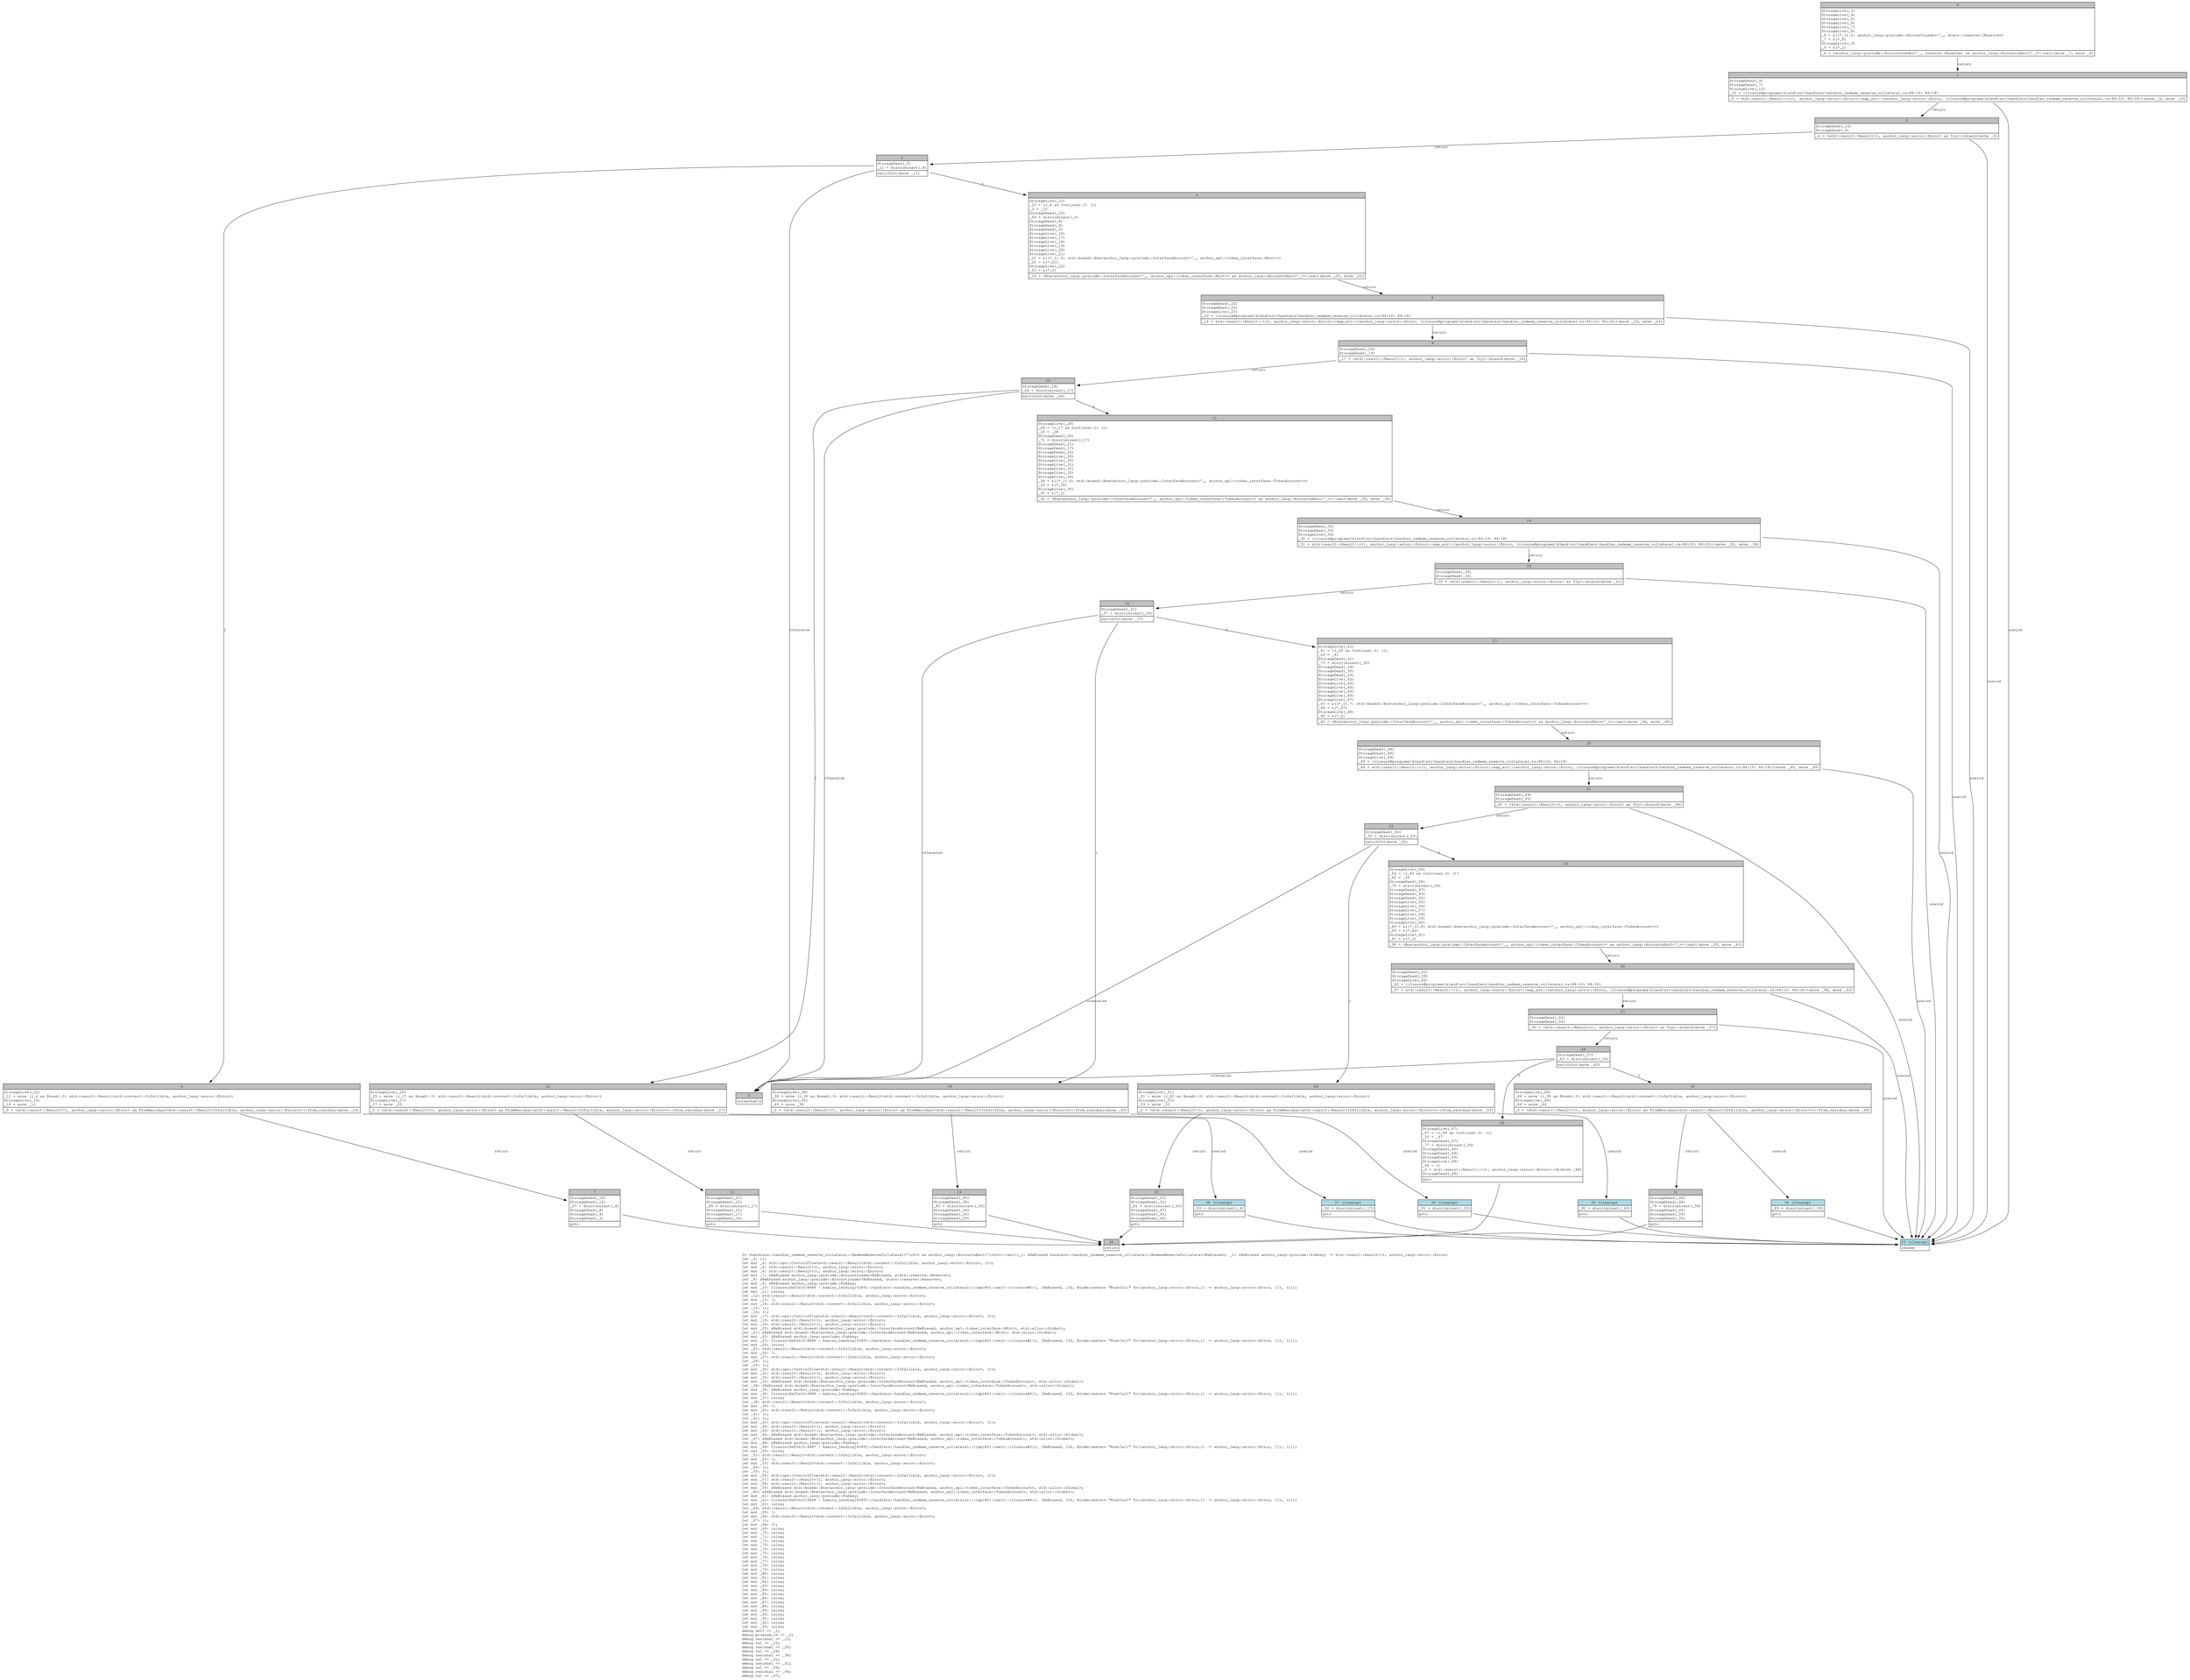 digraph Mir_0_4883 {
    graph [fontname="Courier, monospace"];
    node [fontname="Courier, monospace"];
    edge [fontname="Courier, monospace"];
    label=<fn &lt;handlers::handler_redeem_reserve_collateral::RedeemReserveCollateral&lt;'info&gt; as anchor_lang::AccountsExit&lt;'info&gt;&gt;::exit(_1: &amp;ReErased handlers::handler_redeem_reserve_collateral::RedeemReserveCollateral&lt;ReErased&gt;, _2: &amp;ReErased anchor_lang::prelude::Pubkey) -&gt; std::result::Result&lt;(), anchor_lang::error::Error&gt;<br align="left"/>let _3: ();<br align="left"/>let mut _4: std::ops::ControlFlow&lt;std::result::Result&lt;std::convert::Infallible, anchor_lang::error::Error&gt;, ()&gt;;<br align="left"/>let mut _5: std::result::Result&lt;(), anchor_lang::error::Error&gt;;<br align="left"/>let mut _6: std::result::Result&lt;(), anchor_lang::error::Error&gt;;<br align="left"/>let mut _7: &amp;ReErased anchor_lang::prelude::AccountLoader&lt;ReErased, state::reserve::Reserve&gt;;<br align="left"/>let _8: &amp;ReErased anchor_lang::prelude::AccountLoader&lt;ReErased, state::reserve::Reserve&gt;;<br align="left"/>let mut _9: &amp;ReErased anchor_lang::prelude::Pubkey;<br align="left"/>let mut _10: Closure(DefId(0:4884 ~ kamino_lending[6389]::handlers::handler_redeem_reserve_collateral::{impl#3}::exit::{closure#0}), [ReErased, i32, Binder(extern &quot;RustCall&quot; fn((anchor_lang::error::Error,)) -&gt; anchor_lang::error::Error, []), ()]);<br align="left"/>let mut _11: isize;<br align="left"/>let _12: std::result::Result&lt;std::convert::Infallible, anchor_lang::error::Error&gt;;<br align="left"/>let mut _13: !;<br align="left"/>let mut _14: std::result::Result&lt;std::convert::Infallible, anchor_lang::error::Error&gt;;<br align="left"/>let _15: ();<br align="left"/>let _16: ();<br align="left"/>let mut _17: std::ops::ControlFlow&lt;std::result::Result&lt;std::convert::Infallible, anchor_lang::error::Error&gt;, ()&gt;;<br align="left"/>let mut _18: std::result::Result&lt;(), anchor_lang::error::Error&gt;;<br align="left"/>let mut _19: std::result::Result&lt;(), anchor_lang::error::Error&gt;;<br align="left"/>let mut _20: &amp;ReErased std::boxed::Box&lt;anchor_lang::prelude::InterfaceAccount&lt;ReErased, anchor_spl::token_interface::Mint&gt;, std::alloc::Global&gt;;<br align="left"/>let _21: &amp;ReErased std::boxed::Box&lt;anchor_lang::prelude::InterfaceAccount&lt;ReErased, anchor_spl::token_interface::Mint&gt;, std::alloc::Global&gt;;<br align="left"/>let mut _22: &amp;ReErased anchor_lang::prelude::Pubkey;<br align="left"/>let mut _23: Closure(DefId(0:4885 ~ kamino_lending[6389]::handlers::handler_redeem_reserve_collateral::{impl#3}::exit::{closure#1}), [ReErased, i32, Binder(extern &quot;RustCall&quot; fn((anchor_lang::error::Error,)) -&gt; anchor_lang::error::Error, []), ()]);<br align="left"/>let mut _24: isize;<br align="left"/>let _25: std::result::Result&lt;std::convert::Infallible, anchor_lang::error::Error&gt;;<br align="left"/>let mut _26: !;<br align="left"/>let mut _27: std::result::Result&lt;std::convert::Infallible, anchor_lang::error::Error&gt;;<br align="left"/>let _28: ();<br align="left"/>let _29: ();<br align="left"/>let mut _30: std::ops::ControlFlow&lt;std::result::Result&lt;std::convert::Infallible, anchor_lang::error::Error&gt;, ()&gt;;<br align="left"/>let mut _31: std::result::Result&lt;(), anchor_lang::error::Error&gt;;<br align="left"/>let mut _32: std::result::Result&lt;(), anchor_lang::error::Error&gt;;<br align="left"/>let mut _33: &amp;ReErased std::boxed::Box&lt;anchor_lang::prelude::InterfaceAccount&lt;ReErased, anchor_spl::token_interface::TokenAccount&gt;, std::alloc::Global&gt;;<br align="left"/>let _34: &amp;ReErased std::boxed::Box&lt;anchor_lang::prelude::InterfaceAccount&lt;ReErased, anchor_spl::token_interface::TokenAccount&gt;, std::alloc::Global&gt;;<br align="left"/>let mut _35: &amp;ReErased anchor_lang::prelude::Pubkey;<br align="left"/>let mut _36: Closure(DefId(0:4886 ~ kamino_lending[6389]::handlers::handler_redeem_reserve_collateral::{impl#3}::exit::{closure#2}), [ReErased, i32, Binder(extern &quot;RustCall&quot; fn((anchor_lang::error::Error,)) -&gt; anchor_lang::error::Error, []), ()]);<br align="left"/>let mut _37: isize;<br align="left"/>let _38: std::result::Result&lt;std::convert::Infallible, anchor_lang::error::Error&gt;;<br align="left"/>let mut _39: !;<br align="left"/>let mut _40: std::result::Result&lt;std::convert::Infallible, anchor_lang::error::Error&gt;;<br align="left"/>let _41: ();<br align="left"/>let _42: ();<br align="left"/>let mut _43: std::ops::ControlFlow&lt;std::result::Result&lt;std::convert::Infallible, anchor_lang::error::Error&gt;, ()&gt;;<br align="left"/>let mut _44: std::result::Result&lt;(), anchor_lang::error::Error&gt;;<br align="left"/>let mut _45: std::result::Result&lt;(), anchor_lang::error::Error&gt;;<br align="left"/>let mut _46: &amp;ReErased std::boxed::Box&lt;anchor_lang::prelude::InterfaceAccount&lt;ReErased, anchor_spl::token_interface::TokenAccount&gt;, std::alloc::Global&gt;;<br align="left"/>let _47: &amp;ReErased std::boxed::Box&lt;anchor_lang::prelude::InterfaceAccount&lt;ReErased, anchor_spl::token_interface::TokenAccount&gt;, std::alloc::Global&gt;;<br align="left"/>let mut _48: &amp;ReErased anchor_lang::prelude::Pubkey;<br align="left"/>let mut _49: Closure(DefId(0:4887 ~ kamino_lending[6389]::handlers::handler_redeem_reserve_collateral::{impl#3}::exit::{closure#3}), [ReErased, i32, Binder(extern &quot;RustCall&quot; fn((anchor_lang::error::Error,)) -&gt; anchor_lang::error::Error, []), ()]);<br align="left"/>let mut _50: isize;<br align="left"/>let _51: std::result::Result&lt;std::convert::Infallible, anchor_lang::error::Error&gt;;<br align="left"/>let mut _52: !;<br align="left"/>let mut _53: std::result::Result&lt;std::convert::Infallible, anchor_lang::error::Error&gt;;<br align="left"/>let _54: ();<br align="left"/>let _55: ();<br align="left"/>let mut _56: std::ops::ControlFlow&lt;std::result::Result&lt;std::convert::Infallible, anchor_lang::error::Error&gt;, ()&gt;;<br align="left"/>let mut _57: std::result::Result&lt;(), anchor_lang::error::Error&gt;;<br align="left"/>let mut _58: std::result::Result&lt;(), anchor_lang::error::Error&gt;;<br align="left"/>let mut _59: &amp;ReErased std::boxed::Box&lt;anchor_lang::prelude::InterfaceAccount&lt;ReErased, anchor_spl::token_interface::TokenAccount&gt;, std::alloc::Global&gt;;<br align="left"/>let _60: &amp;ReErased std::boxed::Box&lt;anchor_lang::prelude::InterfaceAccount&lt;ReErased, anchor_spl::token_interface::TokenAccount&gt;, std::alloc::Global&gt;;<br align="left"/>let mut _61: &amp;ReErased anchor_lang::prelude::Pubkey;<br align="left"/>let mut _62: Closure(DefId(0:4888 ~ kamino_lending[6389]::handlers::handler_redeem_reserve_collateral::{impl#3}::exit::{closure#4}), [ReErased, i32, Binder(extern &quot;RustCall&quot; fn((anchor_lang::error::Error,)) -&gt; anchor_lang::error::Error, []), ()]);<br align="left"/>let mut _63: isize;<br align="left"/>let _64: std::result::Result&lt;std::convert::Infallible, anchor_lang::error::Error&gt;;<br align="left"/>let mut _65: !;<br align="left"/>let mut _66: std::result::Result&lt;std::convert::Infallible, anchor_lang::error::Error&gt;;<br align="left"/>let _67: ();<br align="left"/>let mut _68: ();<br align="left"/>let mut _69: isize;<br align="left"/>let mut _70: isize;<br align="left"/>let mut _71: isize;<br align="left"/>let mut _72: isize;<br align="left"/>let mut _73: isize;<br align="left"/>let mut _74: isize;<br align="left"/>let mut _75: isize;<br align="left"/>let mut _76: isize;<br align="left"/>let mut _77: isize;<br align="left"/>let mut _78: isize;<br align="left"/>let mut _79: isize;<br align="left"/>let mut _80: isize;<br align="left"/>let mut _81: isize;<br align="left"/>let mut _82: isize;<br align="left"/>let mut _83: isize;<br align="left"/>let mut _84: isize;<br align="left"/>let mut _85: isize;<br align="left"/>let mut _86: isize;<br align="left"/>let mut _87: isize;<br align="left"/>let mut _88: isize;<br align="left"/>let mut _89: isize;<br align="left"/>let mut _90: isize;<br align="left"/>let mut _91: isize;<br align="left"/>let mut _92: isize;<br align="left"/>let mut _93: isize;<br align="left"/>debug self =&gt; _1;<br align="left"/>debug program_id =&gt; _2;<br align="left"/>debug residual =&gt; _12;<br align="left"/>debug val =&gt; _15;<br align="left"/>debug residual =&gt; _25;<br align="left"/>debug val =&gt; _28;<br align="left"/>debug residual =&gt; _38;<br align="left"/>debug val =&gt; _41;<br align="left"/>debug residual =&gt; _51;<br align="left"/>debug val =&gt; _54;<br align="left"/>debug residual =&gt; _64;<br align="left"/>debug val =&gt; _67;<br align="left"/>>;
    bb0__0_4883 [shape="none", label=<<table border="0" cellborder="1" cellspacing="0"><tr><td bgcolor="gray" align="center" colspan="1">0</td></tr><tr><td align="left" balign="left">StorageLive(_3)<br/>StorageLive(_4)<br/>StorageLive(_5)<br/>StorageLive(_6)<br/>StorageLive(_7)<br/>StorageLive(_8)<br/>_8 = &amp;((*_1).2: anchor_lang::prelude::AccountLoader&lt;'_, state::reserve::Reserve&gt;)<br/>_7 = &amp;(*_8)<br/>StorageLive(_9)<br/>_9 = &amp;(*_2)<br/></td></tr><tr><td align="left">_6 = &lt;anchor_lang::prelude::AccountLoader&lt;'_, reserve::Reserve&gt; as anchor_lang::AccountsExit&lt;'_&gt;&gt;::exit(move _7, move _9)</td></tr></table>>];
    bb1__0_4883 [shape="none", label=<<table border="0" cellborder="1" cellspacing="0"><tr><td bgcolor="gray" align="center" colspan="1">1</td></tr><tr><td align="left" balign="left">StorageDead(_9)<br/>StorageDead(_7)<br/>StorageLive(_10)<br/>_10 = {closure@programs\klend\src\handlers\handler_redeem_reserve_collateral.rs:84:10: 84:18}<br/></td></tr><tr><td align="left">_5 = std::result::Result::&lt;(), anchor_lang::error::Error&gt;::map_err::&lt;anchor_lang::error::Error, {closure@programs\klend\src\handlers\handler_redeem_reserve_collateral.rs:84:10: 84:18}&gt;(move _6, move _10)</td></tr></table>>];
    bb2__0_4883 [shape="none", label=<<table border="0" cellborder="1" cellspacing="0"><tr><td bgcolor="gray" align="center" colspan="1">2</td></tr><tr><td align="left" balign="left">StorageDead(_10)<br/>StorageDead(_6)<br/></td></tr><tr><td align="left">_4 = &lt;std::result::Result&lt;(), anchor_lang::error::Error&gt; as Try&gt;::branch(move _5)</td></tr></table>>];
    bb3__0_4883 [shape="none", label=<<table border="0" cellborder="1" cellspacing="0"><tr><td bgcolor="gray" align="center" colspan="1">3</td></tr><tr><td align="left" balign="left">StorageDead(_5)<br/>_11 = discriminant(_4)<br/></td></tr><tr><td align="left">switchInt(move _11)</td></tr></table>>];
    bb4__0_4883 [shape="none", label=<<table border="0" cellborder="1" cellspacing="0"><tr><td bgcolor="gray" align="center" colspan="1">4</td></tr><tr><td align="left" balign="left">StorageLive(_15)<br/>_15 = ((_4 as Continue).0: ())<br/>_3 = _15<br/>StorageDead(_15)<br/>_69 = discriminant(_4)<br/>StorageDead(_8)<br/>StorageDead(_4)<br/>StorageDead(_3)<br/>StorageLive(_16)<br/>StorageLive(_17)<br/>StorageLive(_18)<br/>StorageLive(_19)<br/>StorageLive(_20)<br/>StorageLive(_21)<br/>_21 = &amp;((*_1).5: std::boxed::Box&lt;anchor_lang::prelude::InterfaceAccount&lt;'_, anchor_spl::token_interface::Mint&gt;&gt;)<br/>_20 = &amp;(*_21)<br/>StorageLive(_22)<br/>_22 = &amp;(*_2)<br/></td></tr><tr><td align="left">_19 = &lt;Box&lt;anchor_lang::prelude::InterfaceAccount&lt;'_, anchor_spl::token_interface::Mint&gt;&gt; as anchor_lang::AccountsExit&lt;'_&gt;&gt;::exit(move _20, move _22)</td></tr></table>>];
    bb5__0_4883 [shape="none", label=<<table border="0" cellborder="1" cellspacing="0"><tr><td bgcolor="gray" align="center" colspan="1">5</td></tr><tr><td align="left">unreachable</td></tr></table>>];
    bb6__0_4883 [shape="none", label=<<table border="0" cellborder="1" cellspacing="0"><tr><td bgcolor="gray" align="center" colspan="1">6</td></tr><tr><td align="left" balign="left">StorageLive(_12)<br/>_12 = move ((_4 as Break).0: std::result::Result&lt;std::convert::Infallible, anchor_lang::error::Error&gt;)<br/>StorageLive(_14)<br/>_14 = move _12<br/></td></tr><tr><td align="left">_0 = &lt;std::result::Result&lt;(), anchor_lang::error::Error&gt; as FromResidual&lt;std::result::Result&lt;Infallible, anchor_lang::error::Error&gt;&gt;&gt;::from_residual(move _14)</td></tr></table>>];
    bb7__0_4883 [shape="none", label=<<table border="0" cellborder="1" cellspacing="0"><tr><td bgcolor="gray" align="center" colspan="1">7</td></tr><tr><td align="left" balign="left">StorageDead(_14)<br/>StorageDead(_12)<br/>_87 = discriminant(_4)<br/>StorageDead(_8)<br/>StorageDead(_4)<br/>StorageDead(_3)<br/></td></tr><tr><td align="left">goto</td></tr></table>>];
    bb8__0_4883 [shape="none", label=<<table border="0" cellborder="1" cellspacing="0"><tr><td bgcolor="gray" align="center" colspan="1">8</td></tr><tr><td align="left" balign="left">StorageDead(_22)<br/>StorageDead(_20)<br/>StorageLive(_23)<br/>_23 = {closure@programs\klend\src\handlers\handler_redeem_reserve_collateral.rs:84:10: 84:18}<br/></td></tr><tr><td align="left">_18 = std::result::Result::&lt;(), anchor_lang::error::Error&gt;::map_err::&lt;anchor_lang::error::Error, {closure@programs\klend\src\handlers\handler_redeem_reserve_collateral.rs:84:10: 84:18}&gt;(move _19, move _23)</td></tr></table>>];
    bb9__0_4883 [shape="none", label=<<table border="0" cellborder="1" cellspacing="0"><tr><td bgcolor="gray" align="center" colspan="1">9</td></tr><tr><td align="left" balign="left">StorageDead(_23)<br/>StorageDead(_19)<br/></td></tr><tr><td align="left">_17 = &lt;std::result::Result&lt;(), anchor_lang::error::Error&gt; as Try&gt;::branch(move _18)</td></tr></table>>];
    bb10__0_4883 [shape="none", label=<<table border="0" cellborder="1" cellspacing="0"><tr><td bgcolor="gray" align="center" colspan="1">10</td></tr><tr><td align="left" balign="left">StorageDead(_18)<br/>_24 = discriminant(_17)<br/></td></tr><tr><td align="left">switchInt(move _24)</td></tr></table>>];
    bb11__0_4883 [shape="none", label=<<table border="0" cellborder="1" cellspacing="0"><tr><td bgcolor="gray" align="center" colspan="1">11</td></tr><tr><td align="left" balign="left">StorageLive(_28)<br/>_28 = ((_17 as Continue).0: ())<br/>_16 = _28<br/>StorageDead(_28)<br/>_71 = discriminant(_17)<br/>StorageDead(_21)<br/>StorageDead(_17)<br/>StorageDead(_16)<br/>StorageLive(_29)<br/>StorageLive(_30)<br/>StorageLive(_31)<br/>StorageLive(_32)<br/>StorageLive(_33)<br/>StorageLive(_34)<br/>_34 = &amp;((*_1).6: std::boxed::Box&lt;anchor_lang::prelude::InterfaceAccount&lt;'_, anchor_spl::token_interface::TokenAccount&gt;&gt;)<br/>_33 = &amp;(*_34)<br/>StorageLive(_35)<br/>_35 = &amp;(*_2)<br/></td></tr><tr><td align="left">_32 = &lt;Box&lt;anchor_lang::prelude::InterfaceAccount&lt;'_, anchor_spl::token_interface::TokenAccount&gt;&gt; as anchor_lang::AccountsExit&lt;'_&gt;&gt;::exit(move _33, move _35)</td></tr></table>>];
    bb12__0_4883 [shape="none", label=<<table border="0" cellborder="1" cellspacing="0"><tr><td bgcolor="gray" align="center" colspan="1">12</td></tr><tr><td align="left" balign="left">StorageLive(_25)<br/>_25 = move ((_17 as Break).0: std::result::Result&lt;std::convert::Infallible, anchor_lang::error::Error&gt;)<br/>StorageLive(_27)<br/>_27 = move _25<br/></td></tr><tr><td align="left">_0 = &lt;std::result::Result&lt;(), anchor_lang::error::Error&gt; as FromResidual&lt;std::result::Result&lt;Infallible, anchor_lang::error::Error&gt;&gt;&gt;::from_residual(move _27)</td></tr></table>>];
    bb13__0_4883 [shape="none", label=<<table border="0" cellborder="1" cellspacing="0"><tr><td bgcolor="gray" align="center" colspan="1">13</td></tr><tr><td align="left" balign="left">StorageDead(_27)<br/>StorageDead(_25)<br/>_85 = discriminant(_17)<br/>StorageDead(_21)<br/>StorageDead(_17)<br/>StorageDead(_16)<br/></td></tr><tr><td align="left">goto</td></tr></table>>];
    bb14__0_4883 [shape="none", label=<<table border="0" cellborder="1" cellspacing="0"><tr><td bgcolor="gray" align="center" colspan="1">14</td></tr><tr><td align="left" balign="left">StorageDead(_35)<br/>StorageDead(_33)<br/>StorageLive(_36)<br/>_36 = {closure@programs\klend\src\handlers\handler_redeem_reserve_collateral.rs:84:10: 84:18}<br/></td></tr><tr><td align="left">_31 = std::result::Result::&lt;(), anchor_lang::error::Error&gt;::map_err::&lt;anchor_lang::error::Error, {closure@programs\klend\src\handlers\handler_redeem_reserve_collateral.rs:84:10: 84:18}&gt;(move _32, move _36)</td></tr></table>>];
    bb15__0_4883 [shape="none", label=<<table border="0" cellborder="1" cellspacing="0"><tr><td bgcolor="gray" align="center" colspan="1">15</td></tr><tr><td align="left" balign="left">StorageDead(_36)<br/>StorageDead(_32)<br/></td></tr><tr><td align="left">_30 = &lt;std::result::Result&lt;(), anchor_lang::error::Error&gt; as Try&gt;::branch(move _31)</td></tr></table>>];
    bb16__0_4883 [shape="none", label=<<table border="0" cellborder="1" cellspacing="0"><tr><td bgcolor="gray" align="center" colspan="1">16</td></tr><tr><td align="left" balign="left">StorageDead(_31)<br/>_37 = discriminant(_30)<br/></td></tr><tr><td align="left">switchInt(move _37)</td></tr></table>>];
    bb17__0_4883 [shape="none", label=<<table border="0" cellborder="1" cellspacing="0"><tr><td bgcolor="gray" align="center" colspan="1">17</td></tr><tr><td align="left" balign="left">StorageLive(_41)<br/>_41 = ((_30 as Continue).0: ())<br/>_29 = _41<br/>StorageDead(_41)<br/>_73 = discriminant(_30)<br/>StorageDead(_34)<br/>StorageDead(_30)<br/>StorageDead(_29)<br/>StorageLive(_42)<br/>StorageLive(_43)<br/>StorageLive(_44)<br/>StorageLive(_45)<br/>StorageLive(_46)<br/>StorageLive(_47)<br/>_47 = &amp;((*_1).7: std::boxed::Box&lt;anchor_lang::prelude::InterfaceAccount&lt;'_, anchor_spl::token_interface::TokenAccount&gt;&gt;)<br/>_46 = &amp;(*_47)<br/>StorageLive(_48)<br/>_48 = &amp;(*_2)<br/></td></tr><tr><td align="left">_45 = &lt;Box&lt;anchor_lang::prelude::InterfaceAccount&lt;'_, anchor_spl::token_interface::TokenAccount&gt;&gt; as anchor_lang::AccountsExit&lt;'_&gt;&gt;::exit(move _46, move _48)</td></tr></table>>];
    bb18__0_4883 [shape="none", label=<<table border="0" cellborder="1" cellspacing="0"><tr><td bgcolor="gray" align="center" colspan="1">18</td></tr><tr><td align="left" balign="left">StorageLive(_38)<br/>_38 = move ((_30 as Break).0: std::result::Result&lt;std::convert::Infallible, anchor_lang::error::Error&gt;)<br/>StorageLive(_40)<br/>_40 = move _38<br/></td></tr><tr><td align="left">_0 = &lt;std::result::Result&lt;(), anchor_lang::error::Error&gt; as FromResidual&lt;std::result::Result&lt;Infallible, anchor_lang::error::Error&gt;&gt;&gt;::from_residual(move _40)</td></tr></table>>];
    bb19__0_4883 [shape="none", label=<<table border="0" cellborder="1" cellspacing="0"><tr><td bgcolor="gray" align="center" colspan="1">19</td></tr><tr><td align="left" balign="left">StorageDead(_40)<br/>StorageDead(_38)<br/>_83 = discriminant(_30)<br/>StorageDead(_34)<br/>StorageDead(_30)<br/>StorageDead(_29)<br/></td></tr><tr><td align="left">goto</td></tr></table>>];
    bb20__0_4883 [shape="none", label=<<table border="0" cellborder="1" cellspacing="0"><tr><td bgcolor="gray" align="center" colspan="1">20</td></tr><tr><td align="left" balign="left">StorageDead(_48)<br/>StorageDead(_46)<br/>StorageLive(_49)<br/>_49 = {closure@programs\klend\src\handlers\handler_redeem_reserve_collateral.rs:84:10: 84:18}<br/></td></tr><tr><td align="left">_44 = std::result::Result::&lt;(), anchor_lang::error::Error&gt;::map_err::&lt;anchor_lang::error::Error, {closure@programs\klend\src\handlers\handler_redeem_reserve_collateral.rs:84:10: 84:18}&gt;(move _45, move _49)</td></tr></table>>];
    bb21__0_4883 [shape="none", label=<<table border="0" cellborder="1" cellspacing="0"><tr><td bgcolor="gray" align="center" colspan="1">21</td></tr><tr><td align="left" balign="left">StorageDead(_49)<br/>StorageDead(_45)<br/></td></tr><tr><td align="left">_43 = &lt;std::result::Result&lt;(), anchor_lang::error::Error&gt; as Try&gt;::branch(move _44)</td></tr></table>>];
    bb22__0_4883 [shape="none", label=<<table border="0" cellborder="1" cellspacing="0"><tr><td bgcolor="gray" align="center" colspan="1">22</td></tr><tr><td align="left" balign="left">StorageDead(_44)<br/>_50 = discriminant(_43)<br/></td></tr><tr><td align="left">switchInt(move _50)</td></tr></table>>];
    bb23__0_4883 [shape="none", label=<<table border="0" cellborder="1" cellspacing="0"><tr><td bgcolor="gray" align="center" colspan="1">23</td></tr><tr><td align="left" balign="left">StorageLive(_54)<br/>_54 = ((_43 as Continue).0: ())<br/>_42 = _54<br/>StorageDead(_54)<br/>_75 = discriminant(_43)<br/>StorageDead(_47)<br/>StorageDead(_43)<br/>StorageDead(_42)<br/>StorageLive(_55)<br/>StorageLive(_56)<br/>StorageLive(_57)<br/>StorageLive(_58)<br/>StorageLive(_59)<br/>StorageLive(_60)<br/>_60 = &amp;((*_1).8: std::boxed::Box&lt;anchor_lang::prelude::InterfaceAccount&lt;'_, anchor_spl::token_interface::TokenAccount&gt;&gt;)<br/>_59 = &amp;(*_60)<br/>StorageLive(_61)<br/>_61 = &amp;(*_2)<br/></td></tr><tr><td align="left">_58 = &lt;Box&lt;anchor_lang::prelude::InterfaceAccount&lt;'_, anchor_spl::token_interface::TokenAccount&gt;&gt; as anchor_lang::AccountsExit&lt;'_&gt;&gt;::exit(move _59, move _61)</td></tr></table>>];
    bb24__0_4883 [shape="none", label=<<table border="0" cellborder="1" cellspacing="0"><tr><td bgcolor="gray" align="center" colspan="1">24</td></tr><tr><td align="left" balign="left">StorageLive(_51)<br/>_51 = move ((_43 as Break).0: std::result::Result&lt;std::convert::Infallible, anchor_lang::error::Error&gt;)<br/>StorageLive(_53)<br/>_53 = move _51<br/></td></tr><tr><td align="left">_0 = &lt;std::result::Result&lt;(), anchor_lang::error::Error&gt; as FromResidual&lt;std::result::Result&lt;Infallible, anchor_lang::error::Error&gt;&gt;&gt;::from_residual(move _53)</td></tr></table>>];
    bb25__0_4883 [shape="none", label=<<table border="0" cellborder="1" cellspacing="0"><tr><td bgcolor="gray" align="center" colspan="1">25</td></tr><tr><td align="left" balign="left">StorageDead(_53)<br/>StorageDead(_51)<br/>_81 = discriminant(_43)<br/>StorageDead(_47)<br/>StorageDead(_43)<br/>StorageDead(_42)<br/></td></tr><tr><td align="left">goto</td></tr></table>>];
    bb26__0_4883 [shape="none", label=<<table border="0" cellborder="1" cellspacing="0"><tr><td bgcolor="gray" align="center" colspan="1">26</td></tr><tr><td align="left" balign="left">StorageDead(_61)<br/>StorageDead(_59)<br/>StorageLive(_62)<br/>_62 = {closure@programs\klend\src\handlers\handler_redeem_reserve_collateral.rs:84:10: 84:18}<br/></td></tr><tr><td align="left">_57 = std::result::Result::&lt;(), anchor_lang::error::Error&gt;::map_err::&lt;anchor_lang::error::Error, {closure@programs\klend\src\handlers\handler_redeem_reserve_collateral.rs:84:10: 84:18}&gt;(move _58, move _62)</td></tr></table>>];
    bb27__0_4883 [shape="none", label=<<table border="0" cellborder="1" cellspacing="0"><tr><td bgcolor="gray" align="center" colspan="1">27</td></tr><tr><td align="left" balign="left">StorageDead(_62)<br/>StorageDead(_58)<br/></td></tr><tr><td align="left">_56 = &lt;std::result::Result&lt;(), anchor_lang::error::Error&gt; as Try&gt;::branch(move _57)</td></tr></table>>];
    bb28__0_4883 [shape="none", label=<<table border="0" cellborder="1" cellspacing="0"><tr><td bgcolor="gray" align="center" colspan="1">28</td></tr><tr><td align="left" balign="left">StorageDead(_57)<br/>_63 = discriminant(_56)<br/></td></tr><tr><td align="left">switchInt(move _63)</td></tr></table>>];
    bb29__0_4883 [shape="none", label=<<table border="0" cellborder="1" cellspacing="0"><tr><td bgcolor="gray" align="center" colspan="1">29</td></tr><tr><td align="left" balign="left">StorageLive(_67)<br/>_67 = ((_56 as Continue).0: ())<br/>_55 = _67<br/>StorageDead(_67)<br/>_77 = discriminant(_56)<br/>StorageDead(_60)<br/>StorageDead(_56)<br/>StorageDead(_55)<br/>StorageLive(_68)<br/>_68 = ()<br/>_0 = std::result::Result::&lt;(), anchor_lang::error::Error&gt;::Ok(move _68)<br/>StorageDead(_68)<br/></td></tr><tr><td align="left">goto</td></tr></table>>];
    bb30__0_4883 [shape="none", label=<<table border="0" cellborder="1" cellspacing="0"><tr><td bgcolor="gray" align="center" colspan="1">30</td></tr><tr><td align="left" balign="left">StorageLive(_64)<br/>_64 = move ((_56 as Break).0: std::result::Result&lt;std::convert::Infallible, anchor_lang::error::Error&gt;)<br/>StorageLive(_66)<br/>_66 = move _64<br/></td></tr><tr><td align="left">_0 = &lt;std::result::Result&lt;(), anchor_lang::error::Error&gt; as FromResidual&lt;std::result::Result&lt;Infallible, anchor_lang::error::Error&gt;&gt;&gt;::from_residual(move _66)</td></tr></table>>];
    bb31__0_4883 [shape="none", label=<<table border="0" cellborder="1" cellspacing="0"><tr><td bgcolor="gray" align="center" colspan="1">31</td></tr><tr><td align="left" balign="left">StorageDead(_66)<br/>StorageDead(_64)<br/>_79 = discriminant(_56)<br/>StorageDead(_60)<br/>StorageDead(_56)<br/>StorageDead(_55)<br/></td></tr><tr><td align="left">goto</td></tr></table>>];
    bb32__0_4883 [shape="none", label=<<table border="0" cellborder="1" cellspacing="0"><tr><td bgcolor="gray" align="center" colspan="1">32</td></tr><tr><td align="left">return</td></tr></table>>];
    bb33__0_4883 [shape="none", label=<<table border="0" cellborder="1" cellspacing="0"><tr><td bgcolor="lightblue" align="center" colspan="1">33 (cleanup)</td></tr><tr><td align="left">resume</td></tr></table>>];
    bb34__0_4883 [shape="none", label=<<table border="0" cellborder="1" cellspacing="0"><tr><td bgcolor="lightblue" align="center" colspan="1">34 (cleanup)</td></tr><tr><td align="left" balign="left">_89 = discriminant(_56)<br/></td></tr><tr><td align="left">goto</td></tr></table>>];
    bb35__0_4883 [shape="none", label=<<table border="0" cellborder="1" cellspacing="0"><tr><td bgcolor="lightblue" align="center" colspan="1">35 (cleanup)</td></tr><tr><td align="left" balign="left">_90 = discriminant(_43)<br/></td></tr><tr><td align="left">goto</td></tr></table>>];
    bb36__0_4883 [shape="none", label=<<table border="0" cellborder="1" cellspacing="0"><tr><td bgcolor="lightblue" align="center" colspan="1">36 (cleanup)</td></tr><tr><td align="left" balign="left">_91 = discriminant(_30)<br/></td></tr><tr><td align="left">goto</td></tr></table>>];
    bb37__0_4883 [shape="none", label=<<table border="0" cellborder="1" cellspacing="0"><tr><td bgcolor="lightblue" align="center" colspan="1">37 (cleanup)</td></tr><tr><td align="left" balign="left">_92 = discriminant(_17)<br/></td></tr><tr><td align="left">goto</td></tr></table>>];
    bb38__0_4883 [shape="none", label=<<table border="0" cellborder="1" cellspacing="0"><tr><td bgcolor="lightblue" align="center" colspan="1">38 (cleanup)</td></tr><tr><td align="left" balign="left">_93 = discriminant(_4)<br/></td></tr><tr><td align="left">goto</td></tr></table>>];
    bb0__0_4883 -> bb1__0_4883 [label="return"];
    bb1__0_4883 -> bb2__0_4883 [label="return"];
    bb1__0_4883 -> bb33__0_4883 [label="unwind"];
    bb2__0_4883 -> bb3__0_4883 [label="return"];
    bb2__0_4883 -> bb33__0_4883 [label="unwind"];
    bb3__0_4883 -> bb4__0_4883 [label="0"];
    bb3__0_4883 -> bb6__0_4883 [label="1"];
    bb3__0_4883 -> bb5__0_4883 [label="otherwise"];
    bb4__0_4883 -> bb8__0_4883 [label="return"];
    bb6__0_4883 -> bb7__0_4883 [label="return"];
    bb6__0_4883 -> bb38__0_4883 [label="unwind"];
    bb7__0_4883 -> bb32__0_4883 [label=""];
    bb8__0_4883 -> bb9__0_4883 [label="return"];
    bb8__0_4883 -> bb33__0_4883 [label="unwind"];
    bb9__0_4883 -> bb10__0_4883 [label="return"];
    bb9__0_4883 -> bb33__0_4883 [label="unwind"];
    bb10__0_4883 -> bb11__0_4883 [label="0"];
    bb10__0_4883 -> bb12__0_4883 [label="1"];
    bb10__0_4883 -> bb5__0_4883 [label="otherwise"];
    bb11__0_4883 -> bb14__0_4883 [label="return"];
    bb12__0_4883 -> bb13__0_4883 [label="return"];
    bb12__0_4883 -> bb37__0_4883 [label="unwind"];
    bb13__0_4883 -> bb32__0_4883 [label=""];
    bb14__0_4883 -> bb15__0_4883 [label="return"];
    bb14__0_4883 -> bb33__0_4883 [label="unwind"];
    bb15__0_4883 -> bb16__0_4883 [label="return"];
    bb15__0_4883 -> bb33__0_4883 [label="unwind"];
    bb16__0_4883 -> bb17__0_4883 [label="0"];
    bb16__0_4883 -> bb18__0_4883 [label="1"];
    bb16__0_4883 -> bb5__0_4883 [label="otherwise"];
    bb17__0_4883 -> bb20__0_4883 [label="return"];
    bb18__0_4883 -> bb19__0_4883 [label="return"];
    bb18__0_4883 -> bb36__0_4883 [label="unwind"];
    bb19__0_4883 -> bb32__0_4883 [label=""];
    bb20__0_4883 -> bb21__0_4883 [label="return"];
    bb20__0_4883 -> bb33__0_4883 [label="unwind"];
    bb21__0_4883 -> bb22__0_4883 [label="return"];
    bb21__0_4883 -> bb33__0_4883 [label="unwind"];
    bb22__0_4883 -> bb23__0_4883 [label="0"];
    bb22__0_4883 -> bb24__0_4883 [label="1"];
    bb22__0_4883 -> bb5__0_4883 [label="otherwise"];
    bb23__0_4883 -> bb26__0_4883 [label="return"];
    bb24__0_4883 -> bb25__0_4883 [label="return"];
    bb24__0_4883 -> bb35__0_4883 [label="unwind"];
    bb25__0_4883 -> bb32__0_4883 [label=""];
    bb26__0_4883 -> bb27__0_4883 [label="return"];
    bb26__0_4883 -> bb33__0_4883 [label="unwind"];
    bb27__0_4883 -> bb28__0_4883 [label="return"];
    bb27__0_4883 -> bb33__0_4883 [label="unwind"];
    bb28__0_4883 -> bb29__0_4883 [label="0"];
    bb28__0_4883 -> bb30__0_4883 [label="1"];
    bb28__0_4883 -> bb5__0_4883 [label="otherwise"];
    bb29__0_4883 -> bb32__0_4883 [label=""];
    bb30__0_4883 -> bb31__0_4883 [label="return"];
    bb30__0_4883 -> bb34__0_4883 [label="unwind"];
    bb31__0_4883 -> bb32__0_4883 [label=""];
    bb34__0_4883 -> bb33__0_4883 [label=""];
    bb35__0_4883 -> bb33__0_4883 [label=""];
    bb36__0_4883 -> bb33__0_4883 [label=""];
    bb37__0_4883 -> bb33__0_4883 [label=""];
    bb38__0_4883 -> bb33__0_4883 [label=""];
}

